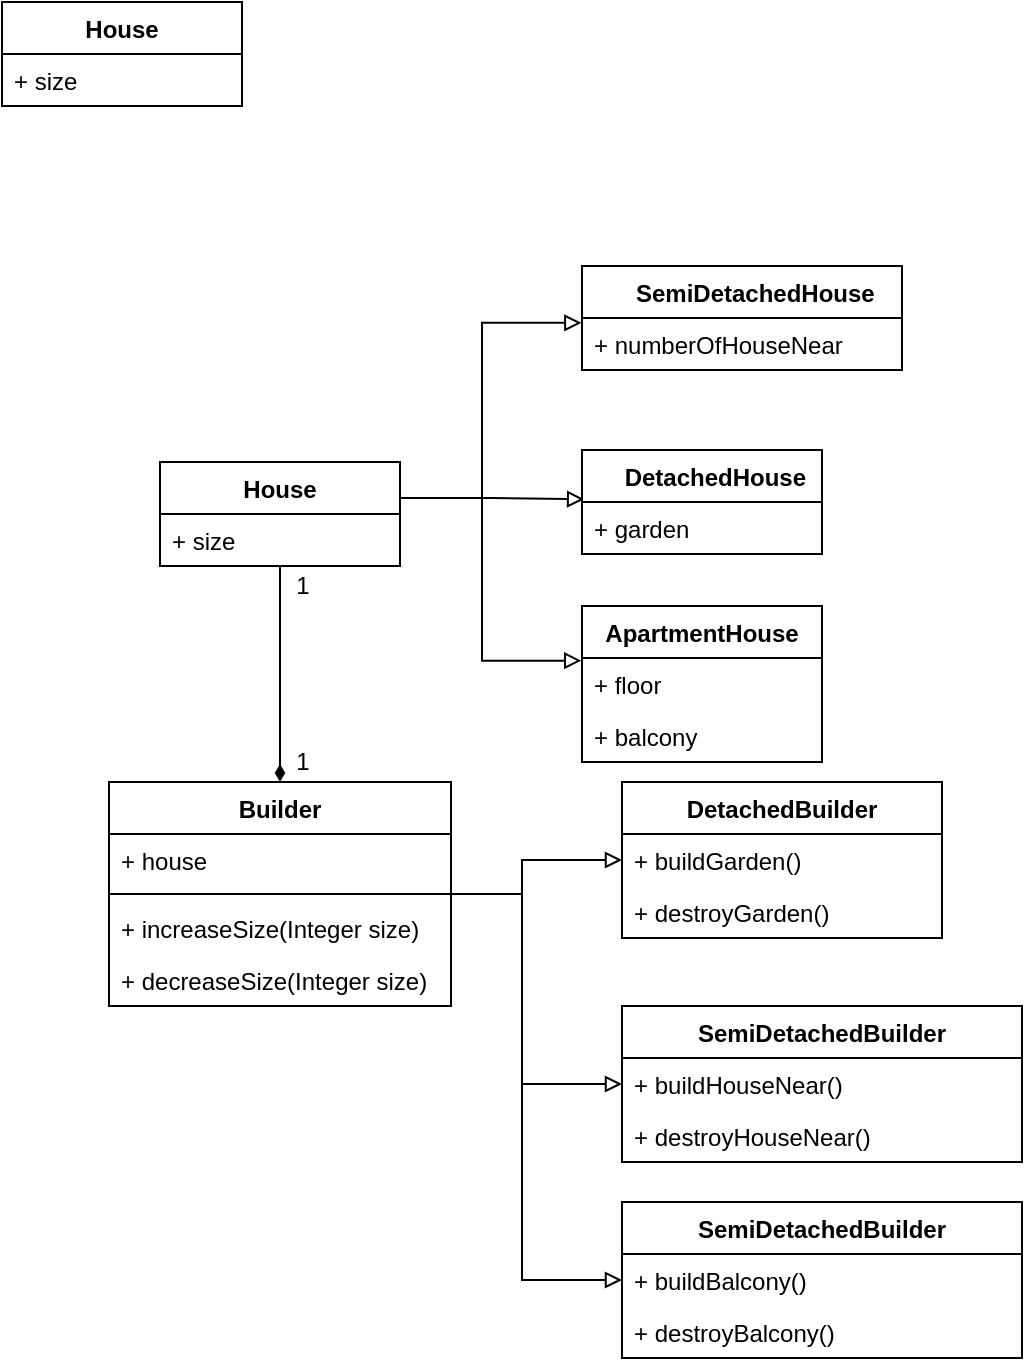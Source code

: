 <mxfile version="16.5.1" type="device"><diagram id="HR1xkhqClpoSfoY0FSn0" name="Сторінка-1"><mxGraphModel dx="918" dy="1923" grid="1" gridSize="10" guides="1" tooltips="1" connect="1" arrows="1" fold="1" page="1" pageScale="1" pageWidth="827" pageHeight="1169" math="0" shadow="0"><root><mxCell id="0"/><mxCell id="1" parent="0"/><mxCell id="KcGZKCvcOYGXDQKu_MPV-6" style="edgeStyle=orthogonalEdgeStyle;rounded=0;orthogonalLoop=1;jettySize=auto;html=1;entryX=0.009;entryY=-0.052;entryDx=0;entryDy=0;entryPerimeter=0;endArrow=block;endFill=0;" parent="1" target="KcGZKCvcOYGXDQKu_MPV-4" edge="1"><mxGeometry relative="1" as="geometry"><mxPoint x="239" y="138.034" as="sourcePoint"/><Array as="points"><mxPoint x="285" y="139"/></Array></mxGeometry></mxCell><mxCell id="KcGZKCvcOYGXDQKu_MPV-9" style="edgeStyle=orthogonalEdgeStyle;rounded=0;orthogonalLoop=1;jettySize=auto;html=1;entryX=-0.002;entryY=0.092;entryDx=0;entryDy=0;entryPerimeter=0;endArrow=block;endFill=0;" parent="1" target="KcGZKCvcOYGXDQKu_MPV-8" edge="1"><mxGeometry relative="1" as="geometry"><mxPoint x="239" y="138.034" as="sourcePoint"/><Array as="points"><mxPoint x="280" y="138"/><mxPoint x="280" y="50"/></Array></mxGeometry></mxCell><mxCell id="KcGZKCvcOYGXDQKu_MPV-12" style="edgeStyle=orthogonalEdgeStyle;rounded=0;orthogonalLoop=1;jettySize=auto;html=1;entryX=-0.003;entryY=0.052;entryDx=0;entryDy=0;entryPerimeter=0;endArrow=block;endFill=0;" parent="1" target="KcGZKCvcOYGXDQKu_MPV-11" edge="1"><mxGeometry relative="1" as="geometry"><mxPoint x="239" y="138.034" as="sourcePoint"/><Array as="points"><mxPoint x="280" y="138"/><mxPoint x="280" y="219"/></Array></mxGeometry></mxCell><mxCell id="KcGZKCvcOYGXDQKu_MPV-37" style="edgeStyle=orthogonalEdgeStyle;rounded=0;orthogonalLoop=1;jettySize=auto;html=1;entryX=0.5;entryY=0;entryDx=0;entryDy=0;endArrow=diamondThin;endFill=1;" parent="1" source="s11Mr2UmIc-N3NHSvyqU-1" target="s11Mr2UmIc-N3NHSvyqU-17" edge="1"><mxGeometry relative="1" as="geometry"/></mxCell><mxCell id="s11Mr2UmIc-N3NHSvyqU-1" value="House" style="swimlane;fontStyle=1;align=center;verticalAlign=top;childLayout=stackLayout;horizontal=1;startSize=26;horizontalStack=0;resizeParent=1;resizeParentMax=0;resizeLast=0;collapsible=1;marginBottom=0;" parent="1" vertex="1"><mxGeometry x="119" y="120" width="120" height="52" as="geometry"/></mxCell><mxCell id="s11Mr2UmIc-N3NHSvyqU-5" value="+ size" style="text;strokeColor=none;fillColor=none;align=left;verticalAlign=top;spacingLeft=4;spacingRight=4;overflow=hidden;rotatable=0;points=[[0,0.5],[1,0.5]];portConstraint=eastwest;" parent="s11Mr2UmIc-N3NHSvyqU-1" vertex="1"><mxGeometry y="26" width="120" height="26" as="geometry"/></mxCell><mxCell id="KcGZKCvcOYGXDQKu_MPV-25" style="edgeStyle=orthogonalEdgeStyle;rounded=0;orthogonalLoop=1;jettySize=auto;html=1;entryX=0;entryY=0.5;entryDx=0;entryDy=0;endArrow=block;endFill=0;" parent="1" source="s11Mr2UmIc-N3NHSvyqU-17" target="KcGZKCvcOYGXDQKu_MPV-21" edge="1"><mxGeometry relative="1" as="geometry"><Array as="points"><mxPoint x="300" y="336"/><mxPoint x="300" y="319"/></Array></mxGeometry></mxCell><mxCell id="KcGZKCvcOYGXDQKu_MPV-29" style="edgeStyle=orthogonalEdgeStyle;rounded=0;orthogonalLoop=1;jettySize=auto;html=1;entryX=0;entryY=0.5;entryDx=0;entryDy=0;endArrow=block;endFill=0;" parent="1" source="s11Mr2UmIc-N3NHSvyqU-17" target="KcGZKCvcOYGXDQKu_MPV-27" edge="1"><mxGeometry relative="1" as="geometry"><Array as="points"><mxPoint x="300" y="336"/><mxPoint x="300" y="431"/></Array></mxGeometry></mxCell><mxCell id="KcGZKCvcOYGXDQKu_MPV-33" style="edgeStyle=orthogonalEdgeStyle;rounded=0;orthogonalLoop=1;jettySize=auto;html=1;entryX=0;entryY=0.5;entryDx=0;entryDy=0;endArrow=block;endFill=0;" parent="1" source="s11Mr2UmIc-N3NHSvyqU-17" target="KcGZKCvcOYGXDQKu_MPV-31" edge="1"><mxGeometry relative="1" as="geometry"><Array as="points"><mxPoint x="300" y="336"/><mxPoint x="300" y="529"/></Array></mxGeometry></mxCell><mxCell id="s11Mr2UmIc-N3NHSvyqU-17" value="Builder" style="swimlane;fontStyle=1;align=center;verticalAlign=top;childLayout=stackLayout;horizontal=1;startSize=26;horizontalStack=0;resizeParent=1;resizeParentMax=0;resizeLast=0;collapsible=1;marginBottom=0;" parent="1" vertex="1"><mxGeometry x="93.5" y="280" width="171" height="112" as="geometry"/></mxCell><mxCell id="s11Mr2UmIc-N3NHSvyqU-18" value="+ house" style="text;strokeColor=none;fillColor=none;align=left;verticalAlign=top;spacingLeft=4;spacingRight=4;overflow=hidden;rotatable=0;points=[[0,0.5],[1,0.5]];portConstraint=eastwest;" parent="s11Mr2UmIc-N3NHSvyqU-17" vertex="1"><mxGeometry y="26" width="171" height="26" as="geometry"/></mxCell><mxCell id="s11Mr2UmIc-N3NHSvyqU-19" value="" style="line;strokeWidth=1;fillColor=none;align=left;verticalAlign=middle;spacingTop=-1;spacingLeft=3;spacingRight=3;rotatable=0;labelPosition=right;points=[];portConstraint=eastwest;" parent="s11Mr2UmIc-N3NHSvyqU-17" vertex="1"><mxGeometry y="52" width="171" height="8" as="geometry"/></mxCell><mxCell id="KcGZKCvcOYGXDQKu_MPV-16" value="+ increaseSize(Integer size)" style="text;strokeColor=none;fillColor=none;align=left;verticalAlign=top;spacingLeft=4;spacingRight=4;overflow=hidden;rotatable=0;points=[[0,0.5],[1,0.5]];portConstraint=eastwest;" parent="s11Mr2UmIc-N3NHSvyqU-17" vertex="1"><mxGeometry y="60" width="171" height="26" as="geometry"/></mxCell><mxCell id="KcGZKCvcOYGXDQKu_MPV-13" value="+ decreaseSize(Integer size)" style="text;strokeColor=none;fillColor=none;align=left;verticalAlign=top;spacingLeft=4;spacingRight=4;overflow=hidden;rotatable=0;points=[[0,0.5],[1,0.5]];portConstraint=eastwest;" parent="s11Mr2UmIc-N3NHSvyqU-17" vertex="1"><mxGeometry y="86" width="171" height="26" as="geometry"/></mxCell><mxCell id="KcGZKCvcOYGXDQKu_MPV-2" value="    DetachedHouse" style="swimlane;fontStyle=1;align=center;verticalAlign=top;childLayout=stackLayout;horizontal=1;startSize=26;horizontalStack=0;resizeParent=1;resizeParentMax=0;resizeLast=0;collapsible=1;marginBottom=0;" parent="1" vertex="1"><mxGeometry x="330" y="114" width="120" height="52" as="geometry"/></mxCell><mxCell id="KcGZKCvcOYGXDQKu_MPV-4" value="+ garden" style="text;strokeColor=none;fillColor=none;align=left;verticalAlign=top;spacingLeft=4;spacingRight=4;overflow=hidden;rotatable=0;points=[[0,0.5],[1,0.5]];portConstraint=eastwest;" parent="KcGZKCvcOYGXDQKu_MPV-2" vertex="1"><mxGeometry y="26" width="120" height="26" as="geometry"/></mxCell><mxCell id="KcGZKCvcOYGXDQKu_MPV-7" value="    SemiDetachedHouse" style="swimlane;fontStyle=1;align=center;verticalAlign=top;childLayout=stackLayout;horizontal=1;startSize=26;horizontalStack=0;resizeParent=1;resizeParentMax=0;resizeLast=0;collapsible=1;marginBottom=0;" parent="1" vertex="1"><mxGeometry x="330" y="22" width="160" height="52" as="geometry"/></mxCell><mxCell id="KcGZKCvcOYGXDQKu_MPV-8" value="+ numberOfHouseNear" style="text;strokeColor=none;fillColor=none;align=left;verticalAlign=top;spacingLeft=4;spacingRight=4;overflow=hidden;rotatable=0;points=[[0,0.5],[1,0.5]];portConstraint=eastwest;" parent="KcGZKCvcOYGXDQKu_MPV-7" vertex="1"><mxGeometry y="26" width="160" height="26" as="geometry"/></mxCell><mxCell id="KcGZKCvcOYGXDQKu_MPV-10" value="ApartmentHouse" style="swimlane;fontStyle=1;align=center;verticalAlign=top;childLayout=stackLayout;horizontal=1;startSize=26;horizontalStack=0;resizeParent=1;resizeParentMax=0;resizeLast=0;collapsible=1;marginBottom=0;" parent="1" vertex="1"><mxGeometry x="330" y="192" width="120" height="78" as="geometry"/></mxCell><mxCell id="KcGZKCvcOYGXDQKu_MPV-11" value="+ floor" style="text;strokeColor=none;fillColor=none;align=left;verticalAlign=top;spacingLeft=4;spacingRight=4;overflow=hidden;rotatable=0;points=[[0,0.5],[1,0.5]];portConstraint=eastwest;" parent="KcGZKCvcOYGXDQKu_MPV-10" vertex="1"><mxGeometry y="26" width="120" height="26" as="geometry"/></mxCell><mxCell id="KcGZKCvcOYGXDQKu_MPV-34" value="+ balcony" style="text;strokeColor=none;fillColor=none;align=left;verticalAlign=top;spacingLeft=4;spacingRight=4;overflow=hidden;rotatable=0;points=[[0,0.5],[1,0.5]];portConstraint=eastwest;" parent="KcGZKCvcOYGXDQKu_MPV-10" vertex="1"><mxGeometry y="52" width="120" height="26" as="geometry"/></mxCell><mxCell id="KcGZKCvcOYGXDQKu_MPV-18" value="DetachedBuilder" style="swimlane;fontStyle=1;align=center;verticalAlign=top;childLayout=stackLayout;horizontal=1;startSize=26;horizontalStack=0;resizeParent=1;resizeParentMax=0;resizeLast=0;collapsible=1;marginBottom=0;" parent="1" vertex="1"><mxGeometry x="350" y="280" width="160" height="78" as="geometry"/></mxCell><mxCell id="KcGZKCvcOYGXDQKu_MPV-21" value="+ buildGarden()" style="text;strokeColor=none;fillColor=none;align=left;verticalAlign=top;spacingLeft=4;spacingRight=4;overflow=hidden;rotatable=0;points=[[0,0.5],[1,0.5]];portConstraint=eastwest;" parent="KcGZKCvcOYGXDQKu_MPV-18" vertex="1"><mxGeometry y="26" width="160" height="26" as="geometry"/></mxCell><mxCell id="KcGZKCvcOYGXDQKu_MPV-22" value="+ destroyGarden()" style="text;strokeColor=none;fillColor=none;align=left;verticalAlign=top;spacingLeft=4;spacingRight=4;overflow=hidden;rotatable=0;points=[[0,0.5],[1,0.5]];portConstraint=eastwest;" parent="KcGZKCvcOYGXDQKu_MPV-18" vertex="1"><mxGeometry y="52" width="160" height="26" as="geometry"/></mxCell><mxCell id="KcGZKCvcOYGXDQKu_MPV-26" value="SemiDetachedBuilder" style="swimlane;fontStyle=1;align=center;verticalAlign=top;childLayout=stackLayout;horizontal=1;startSize=26;horizontalStack=0;resizeParent=1;resizeParentMax=0;resizeLast=0;collapsible=1;marginBottom=0;" parent="1" vertex="1"><mxGeometry x="350" y="392" width="200" height="78" as="geometry"/></mxCell><mxCell id="KcGZKCvcOYGXDQKu_MPV-27" value="+ buildHouseNear()" style="text;strokeColor=none;fillColor=none;align=left;verticalAlign=top;spacingLeft=4;spacingRight=4;overflow=hidden;rotatable=0;points=[[0,0.5],[1,0.5]];portConstraint=eastwest;" parent="KcGZKCvcOYGXDQKu_MPV-26" vertex="1"><mxGeometry y="26" width="200" height="26" as="geometry"/></mxCell><mxCell id="KcGZKCvcOYGXDQKu_MPV-28" value="+ destroyHouseNear()" style="text;strokeColor=none;fillColor=none;align=left;verticalAlign=top;spacingLeft=4;spacingRight=4;overflow=hidden;rotatable=0;points=[[0,0.5],[1,0.5]];portConstraint=eastwest;" parent="KcGZKCvcOYGXDQKu_MPV-26" vertex="1"><mxGeometry y="52" width="200" height="26" as="geometry"/></mxCell><mxCell id="KcGZKCvcOYGXDQKu_MPV-30" value="SemiDetachedBuilder" style="swimlane;fontStyle=1;align=center;verticalAlign=top;childLayout=stackLayout;horizontal=1;startSize=26;horizontalStack=0;resizeParent=1;resizeParentMax=0;resizeLast=0;collapsible=1;marginBottom=0;" parent="1" vertex="1"><mxGeometry x="350" y="490" width="200" height="78" as="geometry"/></mxCell><mxCell id="KcGZKCvcOYGXDQKu_MPV-31" value="+ buildBalcony()" style="text;strokeColor=none;fillColor=none;align=left;verticalAlign=top;spacingLeft=4;spacingRight=4;overflow=hidden;rotatable=0;points=[[0,0.5],[1,0.5]];portConstraint=eastwest;" parent="KcGZKCvcOYGXDQKu_MPV-30" vertex="1"><mxGeometry y="26" width="200" height="26" as="geometry"/></mxCell><mxCell id="KcGZKCvcOYGXDQKu_MPV-32" value="+ destroyBalcony()" style="text;strokeColor=none;fillColor=none;align=left;verticalAlign=top;spacingLeft=4;spacingRight=4;overflow=hidden;rotatable=0;points=[[0,0.5],[1,0.5]];portConstraint=eastwest;" parent="KcGZKCvcOYGXDQKu_MPV-30" vertex="1"><mxGeometry y="52" width="200" height="26" as="geometry"/></mxCell><mxCell id="KcGZKCvcOYGXDQKu_MPV-38" value="1" style="text;html=1;align=center;verticalAlign=middle;resizable=0;points=[];autosize=1;strokeColor=none;fillColor=none;" parent="1" vertex="1"><mxGeometry x="180" y="260" width="20" height="20" as="geometry"/></mxCell><mxCell id="KcGZKCvcOYGXDQKu_MPV-39" value="1" style="text;html=1;align=center;verticalAlign=middle;resizable=0;points=[];autosize=1;strokeColor=none;fillColor=none;" parent="1" vertex="1"><mxGeometry x="180" y="172" width="20" height="20" as="geometry"/></mxCell><mxCell id="AEfoBs4svf8nr0S3zlM6-1" value="House" style="swimlane;fontStyle=1;align=center;verticalAlign=top;childLayout=stackLayout;horizontal=1;startSize=26;horizontalStack=0;resizeParent=1;resizeParentMax=0;resizeLast=0;collapsible=1;marginBottom=0;" parent="1" vertex="1"><mxGeometry x="40" y="-110" width="120" height="52" as="geometry"/></mxCell><mxCell id="AEfoBs4svf8nr0S3zlM6-2" value="+ size" style="text;strokeColor=none;fillColor=none;align=left;verticalAlign=top;spacingLeft=4;spacingRight=4;overflow=hidden;rotatable=0;points=[[0,0.5],[1,0.5]];portConstraint=eastwest;" parent="AEfoBs4svf8nr0S3zlM6-1" vertex="1"><mxGeometry y="26" width="120" height="26" as="geometry"/></mxCell></root></mxGraphModel></diagram></mxfile>